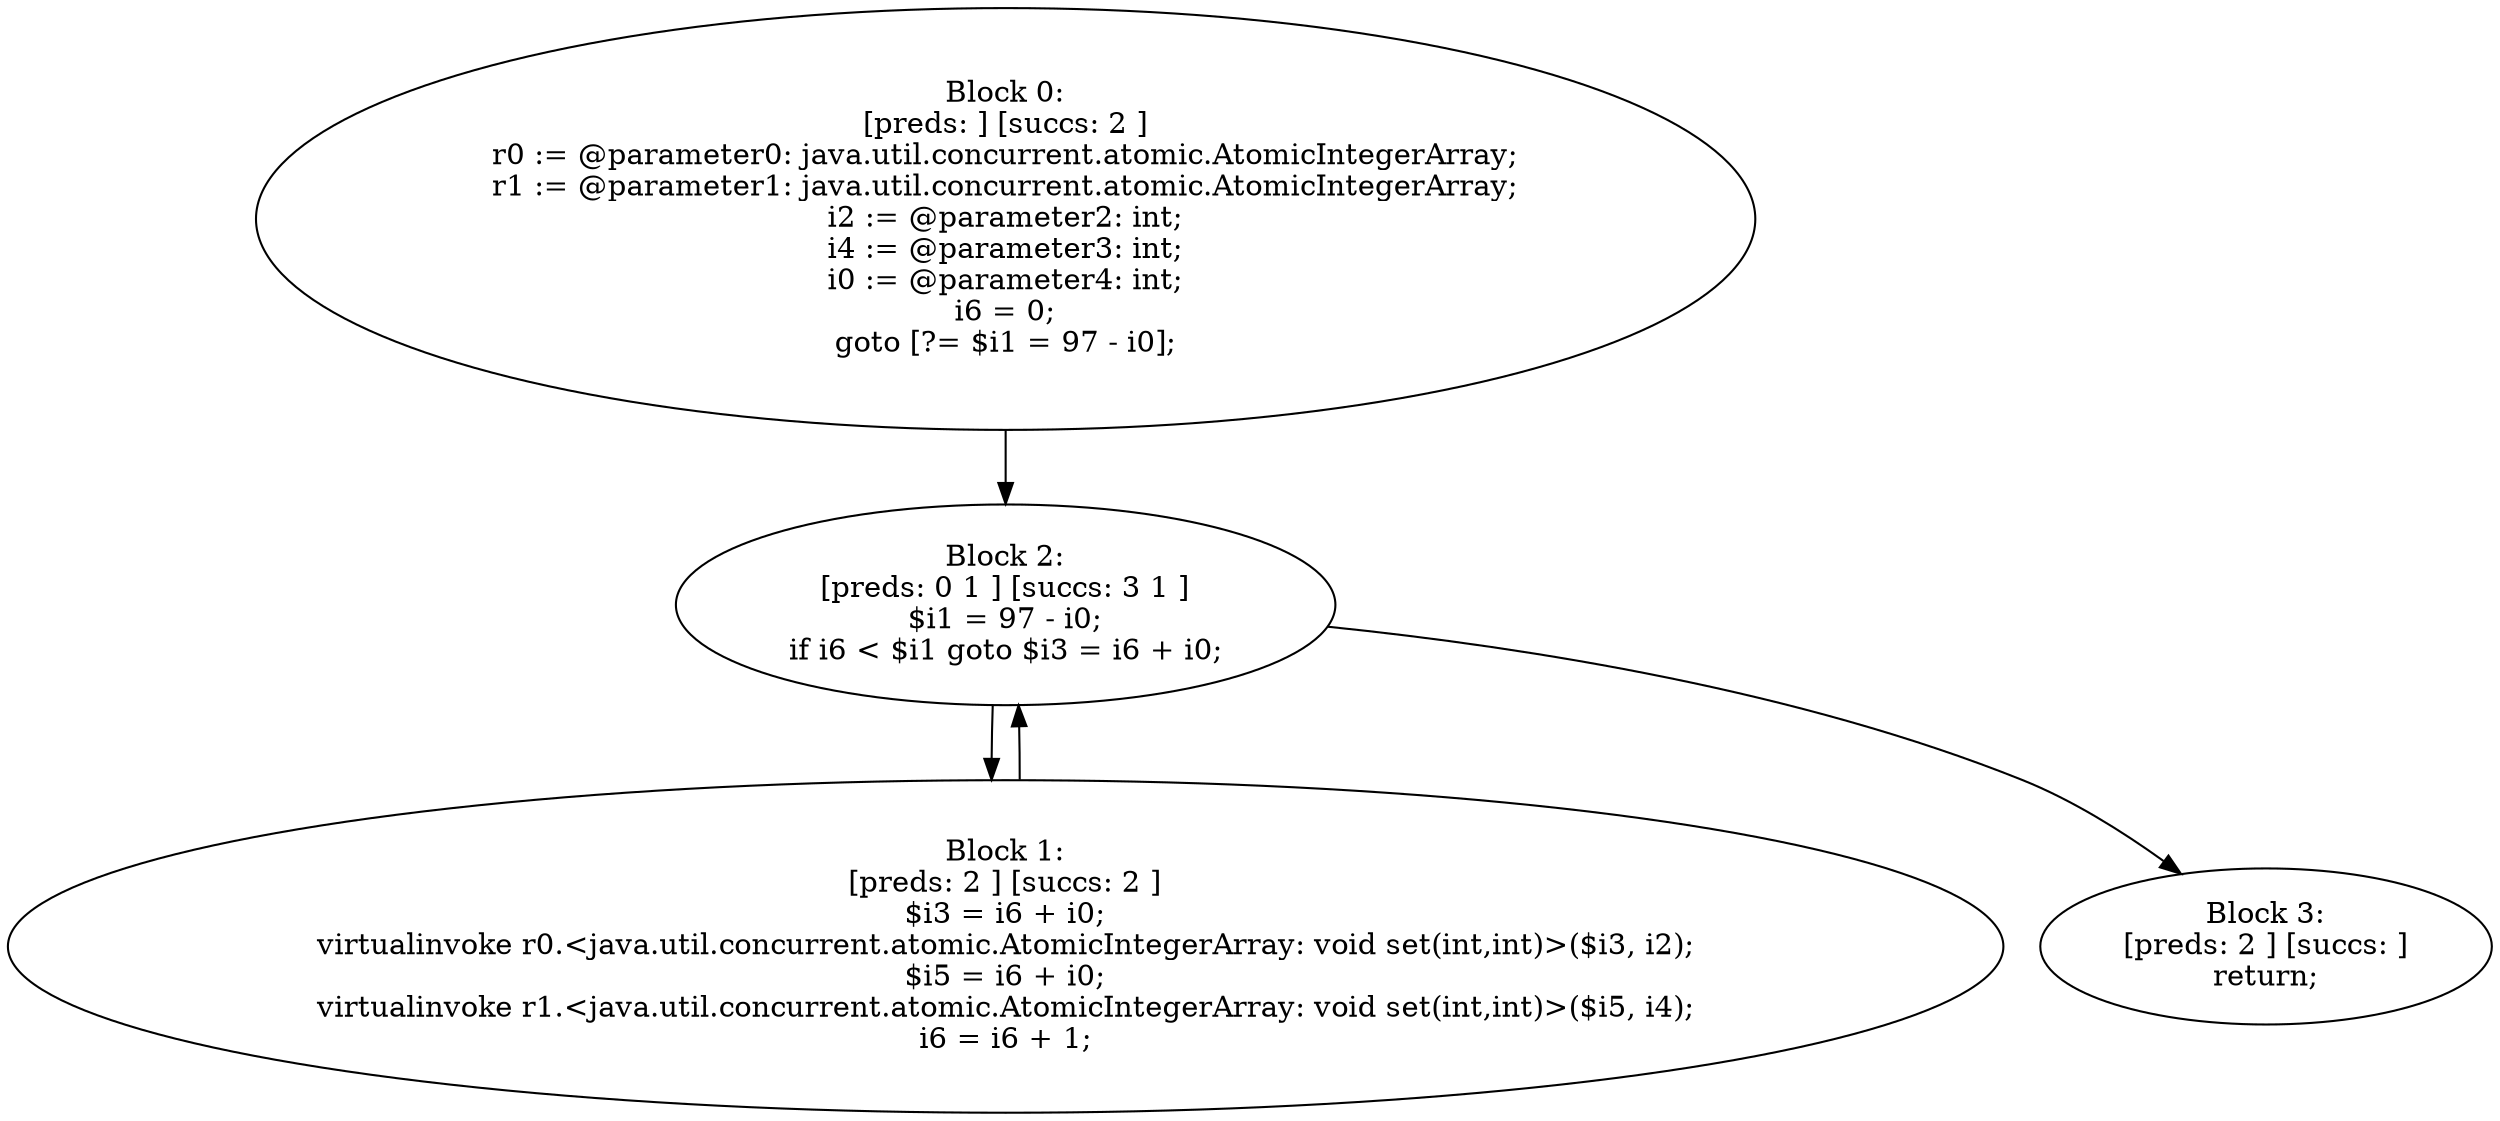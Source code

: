 digraph "unitGraph" {
    "Block 0:
[preds: ] [succs: 2 ]
r0 := @parameter0: java.util.concurrent.atomic.AtomicIntegerArray;
r1 := @parameter1: java.util.concurrent.atomic.AtomicIntegerArray;
i2 := @parameter2: int;
i4 := @parameter3: int;
i0 := @parameter4: int;
i6 = 0;
goto [?= $i1 = 97 - i0];
"
    "Block 1:
[preds: 2 ] [succs: 2 ]
$i3 = i6 + i0;
virtualinvoke r0.<java.util.concurrent.atomic.AtomicIntegerArray: void set(int,int)>($i3, i2);
$i5 = i6 + i0;
virtualinvoke r1.<java.util.concurrent.atomic.AtomicIntegerArray: void set(int,int)>($i5, i4);
i6 = i6 + 1;
"
    "Block 2:
[preds: 0 1 ] [succs: 3 1 ]
$i1 = 97 - i0;
if i6 < $i1 goto $i3 = i6 + i0;
"
    "Block 3:
[preds: 2 ] [succs: ]
return;
"
    "Block 0:
[preds: ] [succs: 2 ]
r0 := @parameter0: java.util.concurrent.atomic.AtomicIntegerArray;
r1 := @parameter1: java.util.concurrent.atomic.AtomicIntegerArray;
i2 := @parameter2: int;
i4 := @parameter3: int;
i0 := @parameter4: int;
i6 = 0;
goto [?= $i1 = 97 - i0];
"->"Block 2:
[preds: 0 1 ] [succs: 3 1 ]
$i1 = 97 - i0;
if i6 < $i1 goto $i3 = i6 + i0;
";
    "Block 1:
[preds: 2 ] [succs: 2 ]
$i3 = i6 + i0;
virtualinvoke r0.<java.util.concurrent.atomic.AtomicIntegerArray: void set(int,int)>($i3, i2);
$i5 = i6 + i0;
virtualinvoke r1.<java.util.concurrent.atomic.AtomicIntegerArray: void set(int,int)>($i5, i4);
i6 = i6 + 1;
"->"Block 2:
[preds: 0 1 ] [succs: 3 1 ]
$i1 = 97 - i0;
if i6 < $i1 goto $i3 = i6 + i0;
";
    "Block 2:
[preds: 0 1 ] [succs: 3 1 ]
$i1 = 97 - i0;
if i6 < $i1 goto $i3 = i6 + i0;
"->"Block 3:
[preds: 2 ] [succs: ]
return;
";
    "Block 2:
[preds: 0 1 ] [succs: 3 1 ]
$i1 = 97 - i0;
if i6 < $i1 goto $i3 = i6 + i0;
"->"Block 1:
[preds: 2 ] [succs: 2 ]
$i3 = i6 + i0;
virtualinvoke r0.<java.util.concurrent.atomic.AtomicIntegerArray: void set(int,int)>($i3, i2);
$i5 = i6 + i0;
virtualinvoke r1.<java.util.concurrent.atomic.AtomicIntegerArray: void set(int,int)>($i5, i4);
i6 = i6 + 1;
";
}
